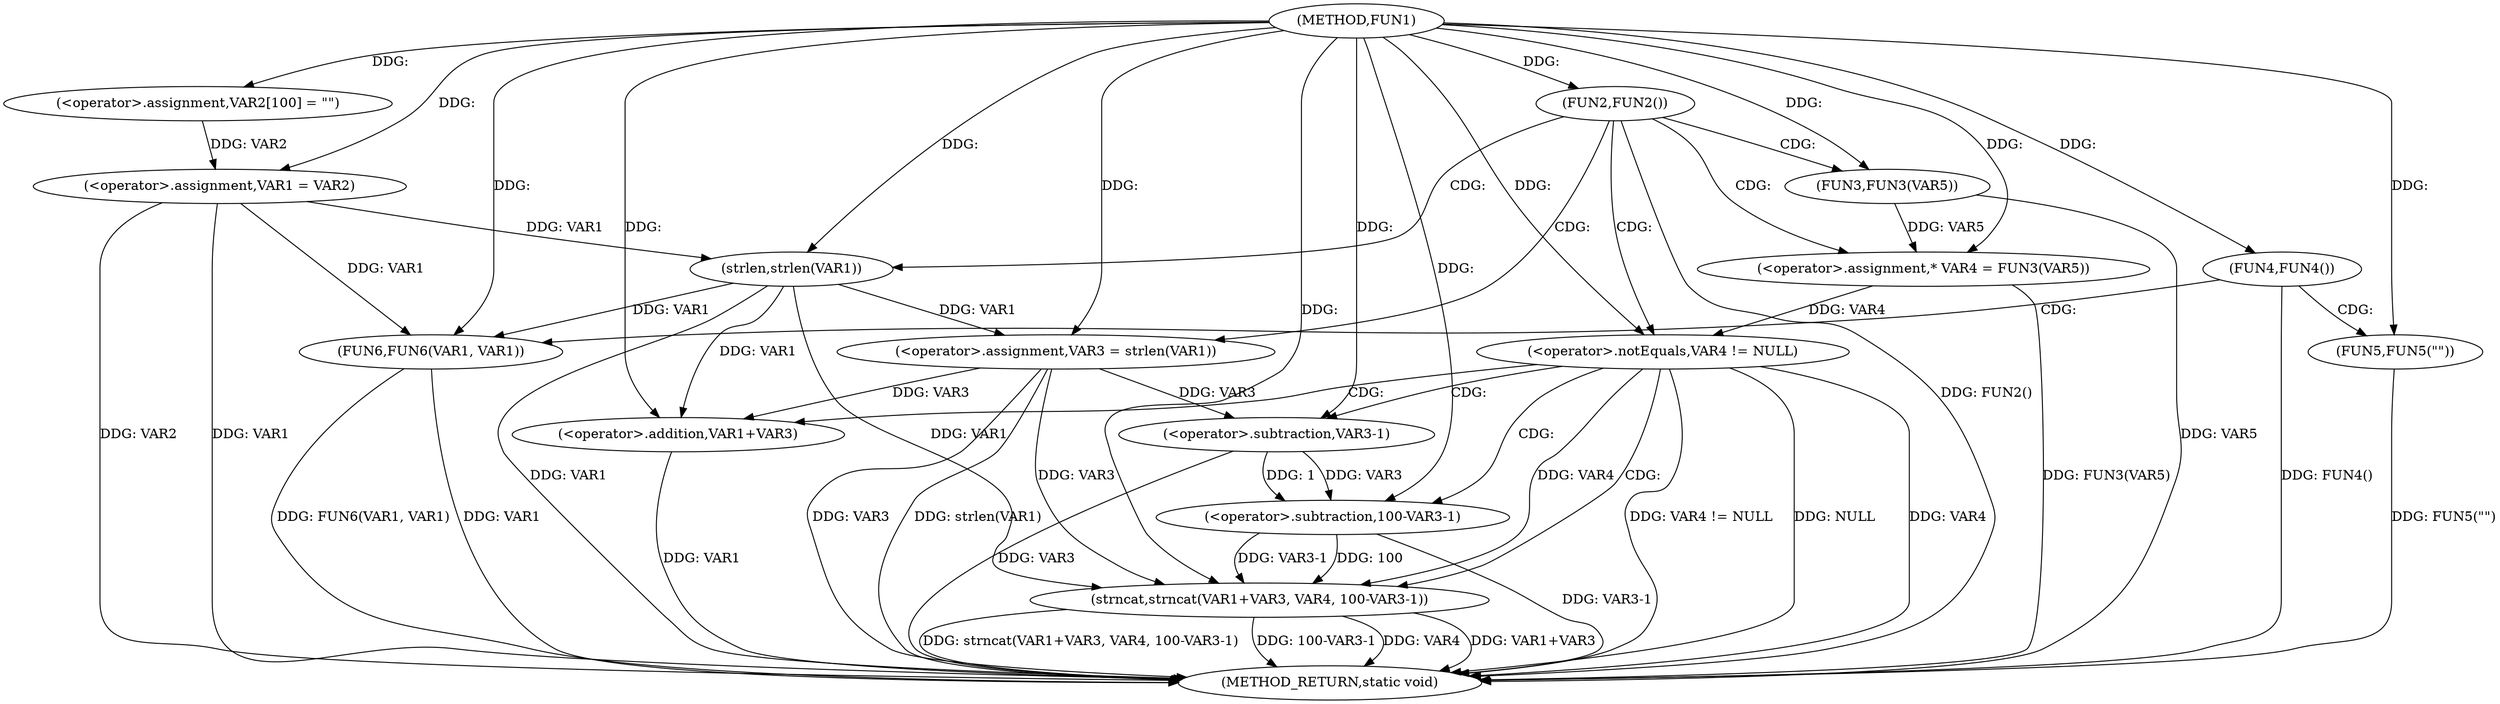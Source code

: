 digraph FUN1 {  
"1000100" [label = "(METHOD,FUN1)" ]
"1000149" [label = "(METHOD_RETURN,static void)" ]
"1000104" [label = "(<operator>.assignment,VAR2[100] = \"\")" ]
"1000107" [label = "(<operator>.assignment,VAR1 = VAR2)" ]
"1000111" [label = "(FUN2,FUN2())" ]
"1000115" [label = "(<operator>.assignment,VAR3 = strlen(VAR1))" ]
"1000117" [label = "(strlen,strlen(VAR1))" ]
"1000120" [label = "(<operator>.assignment,* VAR4 = FUN3(VAR5))" ]
"1000122" [label = "(FUN3,FUN3(VAR5))" ]
"1000125" [label = "(<operator>.notEquals,VAR4 != NULL)" ]
"1000129" [label = "(strncat,strncat(VAR1+VAR3, VAR4, 100-VAR3-1))" ]
"1000130" [label = "(<operator>.addition,VAR1+VAR3)" ]
"1000134" [label = "(<operator>.subtraction,100-VAR3-1)" ]
"1000136" [label = "(<operator>.subtraction,VAR3-1)" ]
"1000140" [label = "(FUN4,FUN4())" ]
"1000142" [label = "(FUN5,FUN5(\"\"))" ]
"1000146" [label = "(FUN6,FUN6(VAR1, VAR1))" ]
  "1000115" -> "1000149"  [ label = "DDG: strlen(VAR1)"] 
  "1000142" -> "1000149"  [ label = "DDG: FUN5(\"\")"] 
  "1000125" -> "1000149"  [ label = "DDG: VAR4 != NULL"] 
  "1000107" -> "1000149"  [ label = "DDG: VAR1"] 
  "1000122" -> "1000149"  [ label = "DDG: VAR5"] 
  "1000140" -> "1000149"  [ label = "DDG: FUN4()"] 
  "1000146" -> "1000149"  [ label = "DDG: VAR1"] 
  "1000125" -> "1000149"  [ label = "DDG: NULL"] 
  "1000117" -> "1000149"  [ label = "DDG: VAR1"] 
  "1000129" -> "1000149"  [ label = "DDG: VAR4"] 
  "1000146" -> "1000149"  [ label = "DDG: FUN6(VAR1, VAR1)"] 
  "1000130" -> "1000149"  [ label = "DDG: VAR1"] 
  "1000129" -> "1000149"  [ label = "DDG: VAR1+VAR3"] 
  "1000125" -> "1000149"  [ label = "DDG: VAR4"] 
  "1000129" -> "1000149"  [ label = "DDG: strncat(VAR1+VAR3, VAR4, 100-VAR3-1)"] 
  "1000129" -> "1000149"  [ label = "DDG: 100-VAR3-1"] 
  "1000134" -> "1000149"  [ label = "DDG: VAR3-1"] 
  "1000120" -> "1000149"  [ label = "DDG: FUN3(VAR5)"] 
  "1000111" -> "1000149"  [ label = "DDG: FUN2()"] 
  "1000115" -> "1000149"  [ label = "DDG: VAR3"] 
  "1000136" -> "1000149"  [ label = "DDG: VAR3"] 
  "1000107" -> "1000149"  [ label = "DDG: VAR2"] 
  "1000100" -> "1000104"  [ label = "DDG: "] 
  "1000104" -> "1000107"  [ label = "DDG: VAR2"] 
  "1000100" -> "1000107"  [ label = "DDG: "] 
  "1000100" -> "1000111"  [ label = "DDG: "] 
  "1000117" -> "1000115"  [ label = "DDG: VAR1"] 
  "1000100" -> "1000115"  [ label = "DDG: "] 
  "1000107" -> "1000117"  [ label = "DDG: VAR1"] 
  "1000100" -> "1000117"  [ label = "DDG: "] 
  "1000122" -> "1000120"  [ label = "DDG: VAR5"] 
  "1000100" -> "1000120"  [ label = "DDG: "] 
  "1000100" -> "1000122"  [ label = "DDG: "] 
  "1000120" -> "1000125"  [ label = "DDG: VAR4"] 
  "1000100" -> "1000125"  [ label = "DDG: "] 
  "1000117" -> "1000129"  [ label = "DDG: VAR1"] 
  "1000100" -> "1000129"  [ label = "DDG: "] 
  "1000115" -> "1000129"  [ label = "DDG: VAR3"] 
  "1000117" -> "1000130"  [ label = "DDG: VAR1"] 
  "1000100" -> "1000130"  [ label = "DDG: "] 
  "1000115" -> "1000130"  [ label = "DDG: VAR3"] 
  "1000125" -> "1000129"  [ label = "DDG: VAR4"] 
  "1000134" -> "1000129"  [ label = "DDG: 100"] 
  "1000134" -> "1000129"  [ label = "DDG: VAR3-1"] 
  "1000100" -> "1000134"  [ label = "DDG: "] 
  "1000136" -> "1000134"  [ label = "DDG: VAR3"] 
  "1000136" -> "1000134"  [ label = "DDG: 1"] 
  "1000100" -> "1000136"  [ label = "DDG: "] 
  "1000115" -> "1000136"  [ label = "DDG: VAR3"] 
  "1000100" -> "1000140"  [ label = "DDG: "] 
  "1000100" -> "1000142"  [ label = "DDG: "] 
  "1000107" -> "1000146"  [ label = "DDG: VAR1"] 
  "1000117" -> "1000146"  [ label = "DDG: VAR1"] 
  "1000100" -> "1000146"  [ label = "DDG: "] 
  "1000111" -> "1000125"  [ label = "CDG: "] 
  "1000111" -> "1000120"  [ label = "CDG: "] 
  "1000111" -> "1000117"  [ label = "CDG: "] 
  "1000111" -> "1000115"  [ label = "CDG: "] 
  "1000111" -> "1000122"  [ label = "CDG: "] 
  "1000125" -> "1000129"  [ label = "CDG: "] 
  "1000125" -> "1000130"  [ label = "CDG: "] 
  "1000125" -> "1000136"  [ label = "CDG: "] 
  "1000125" -> "1000134"  [ label = "CDG: "] 
  "1000140" -> "1000142"  [ label = "CDG: "] 
  "1000140" -> "1000146"  [ label = "CDG: "] 
}

